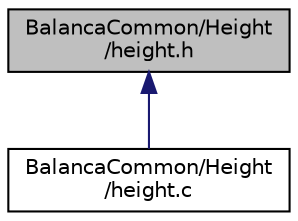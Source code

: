 digraph "BalancaCommon/Height/height.h"
{
  edge [fontname="Helvetica",fontsize="10",labelfontname="Helvetica",labelfontsize="10"];
  node [fontname="Helvetica",fontsize="10",shape=record];
  Node2 [label="BalancaCommon/Height\l/height.h",height=0.2,width=0.4,color="black", fillcolor="grey75", style="filled", fontcolor="black"];
  Node2 -> Node3 [dir="back",color="midnightblue",fontsize="10",style="solid",fontname="Helvetica"];
  Node3 [label="BalancaCommon/Height\l/height.c",height=0.2,width=0.4,color="black", fillcolor="white", style="filled",URL="$height_8c.html",tooltip="Creates the bursts needed to the ultrasonic sensor work, so it is possible to calculate the height of..."];
}

